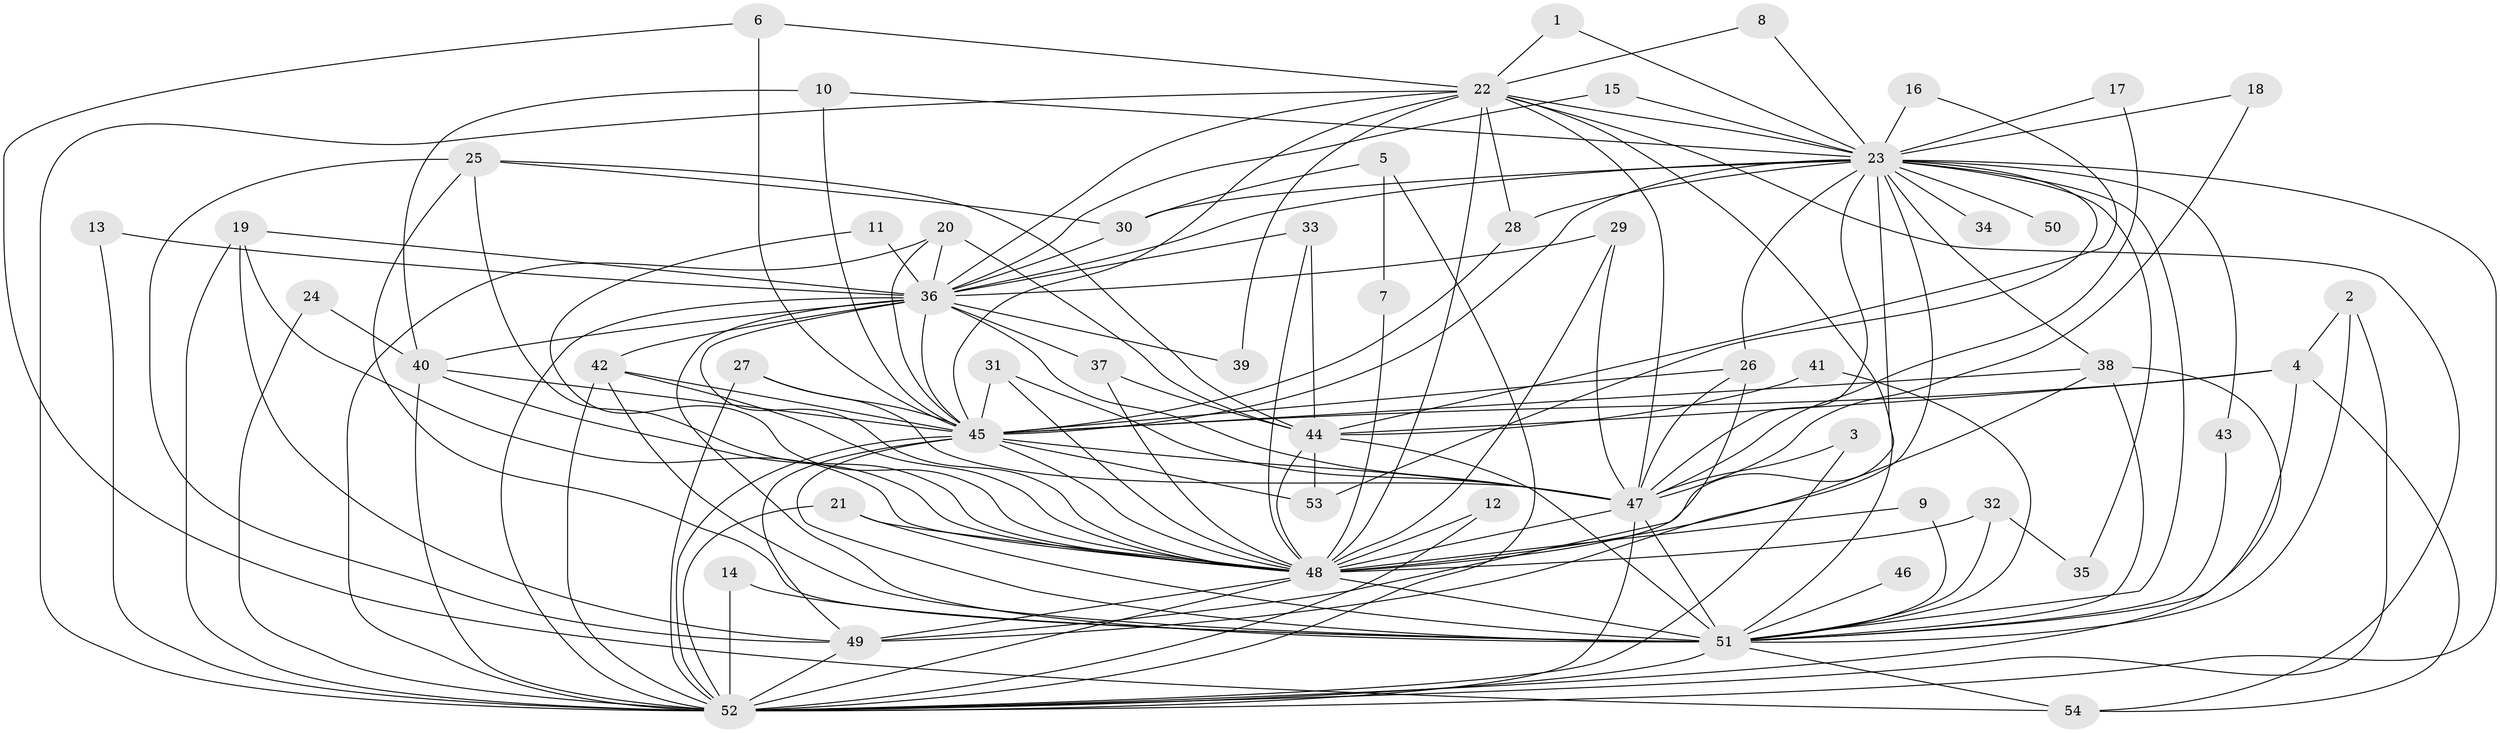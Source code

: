 // original degree distribution, {30: 0.009345794392523364, 29: 0.009345794392523364, 15: 0.009345794392523364, 17: 0.009345794392523364, 23: 0.018691588785046728, 20: 0.009345794392523364, 16: 0.018691588785046728, 18: 0.009345794392523364, 2: 0.5046728971962616, 6: 0.018691588785046728, 3: 0.205607476635514, 5: 0.04672897196261682, 4: 0.12149532710280374, 8: 0.009345794392523364}
// Generated by graph-tools (version 1.1) at 2025/49/03/09/25 03:49:29]
// undirected, 54 vertices, 149 edges
graph export_dot {
graph [start="1"]
  node [color=gray90,style=filled];
  1;
  2;
  3;
  4;
  5;
  6;
  7;
  8;
  9;
  10;
  11;
  12;
  13;
  14;
  15;
  16;
  17;
  18;
  19;
  20;
  21;
  22;
  23;
  24;
  25;
  26;
  27;
  28;
  29;
  30;
  31;
  32;
  33;
  34;
  35;
  36;
  37;
  38;
  39;
  40;
  41;
  42;
  43;
  44;
  45;
  46;
  47;
  48;
  49;
  50;
  51;
  52;
  53;
  54;
  1 -- 22 [weight=1.0];
  1 -- 23 [weight=1.0];
  2 -- 4 [weight=1.0];
  2 -- 51 [weight=1.0];
  2 -- 52 [weight=1.0];
  3 -- 47 [weight=1.0];
  3 -- 52 [weight=1.0];
  4 -- 44 [weight=1.0];
  4 -- 45 [weight=1.0];
  4 -- 51 [weight=1.0];
  4 -- 54 [weight=1.0];
  5 -- 7 [weight=1.0];
  5 -- 30 [weight=1.0];
  5 -- 52 [weight=1.0];
  6 -- 22 [weight=1.0];
  6 -- 45 [weight=1.0];
  6 -- 54 [weight=1.0];
  7 -- 48 [weight=1.0];
  8 -- 22 [weight=1.0];
  8 -- 23 [weight=1.0];
  9 -- 48 [weight=1.0];
  9 -- 51 [weight=1.0];
  10 -- 23 [weight=1.0];
  10 -- 40 [weight=1.0];
  10 -- 45 [weight=1.0];
  11 -- 36 [weight=1.0];
  11 -- 48 [weight=1.0];
  12 -- 48 [weight=1.0];
  12 -- 52 [weight=1.0];
  13 -- 36 [weight=1.0];
  13 -- 52 [weight=1.0];
  14 -- 51 [weight=1.0];
  14 -- 52 [weight=1.0];
  15 -- 23 [weight=1.0];
  15 -- 36 [weight=1.0];
  16 -- 23 [weight=1.0];
  16 -- 44 [weight=1.0];
  17 -- 23 [weight=1.0];
  17 -- 47 [weight=1.0];
  18 -- 23 [weight=1.0];
  18 -- 47 [weight=1.0];
  19 -- 36 [weight=1.0];
  19 -- 48 [weight=1.0];
  19 -- 49 [weight=1.0];
  19 -- 52 [weight=1.0];
  20 -- 36 [weight=1.0];
  20 -- 44 [weight=1.0];
  20 -- 45 [weight=1.0];
  20 -- 52 [weight=1.0];
  21 -- 48 [weight=1.0];
  21 -- 51 [weight=1.0];
  21 -- 52 [weight=2.0];
  22 -- 23 [weight=1.0];
  22 -- 28 [weight=1.0];
  22 -- 36 [weight=1.0];
  22 -- 39 [weight=1.0];
  22 -- 45 [weight=1.0];
  22 -- 47 [weight=1.0];
  22 -- 48 [weight=1.0];
  22 -- 51 [weight=2.0];
  22 -- 52 [weight=3.0];
  22 -- 54 [weight=1.0];
  23 -- 26 [weight=1.0];
  23 -- 28 [weight=1.0];
  23 -- 30 [weight=1.0];
  23 -- 34 [weight=1.0];
  23 -- 35 [weight=1.0];
  23 -- 36 [weight=2.0];
  23 -- 38 [weight=1.0];
  23 -- 43 [weight=1.0];
  23 -- 45 [weight=2.0];
  23 -- 47 [weight=1.0];
  23 -- 48 [weight=2.0];
  23 -- 49 [weight=1.0];
  23 -- 50 [weight=2.0];
  23 -- 51 [weight=2.0];
  23 -- 52 [weight=2.0];
  23 -- 53 [weight=1.0];
  24 -- 40 [weight=1.0];
  24 -- 52 [weight=1.0];
  25 -- 30 [weight=1.0];
  25 -- 44 [weight=1.0];
  25 -- 48 [weight=1.0];
  25 -- 49 [weight=1.0];
  25 -- 51 [weight=1.0];
  26 -- 45 [weight=1.0];
  26 -- 47 [weight=1.0];
  26 -- 49 [weight=1.0];
  27 -- 45 [weight=1.0];
  27 -- 47 [weight=1.0];
  27 -- 52 [weight=1.0];
  28 -- 45 [weight=1.0];
  29 -- 36 [weight=1.0];
  29 -- 47 [weight=1.0];
  29 -- 48 [weight=1.0];
  30 -- 36 [weight=1.0];
  31 -- 45 [weight=1.0];
  31 -- 47 [weight=1.0];
  31 -- 48 [weight=1.0];
  32 -- 35 [weight=1.0];
  32 -- 48 [weight=2.0];
  32 -- 51 [weight=1.0];
  33 -- 36 [weight=1.0];
  33 -- 44 [weight=1.0];
  33 -- 48 [weight=1.0];
  36 -- 37 [weight=1.0];
  36 -- 39 [weight=2.0];
  36 -- 40 [weight=1.0];
  36 -- 42 [weight=1.0];
  36 -- 45 [weight=2.0];
  36 -- 47 [weight=1.0];
  36 -- 48 [weight=1.0];
  36 -- 51 [weight=2.0];
  36 -- 52 [weight=2.0];
  37 -- 44 [weight=1.0];
  37 -- 48 [weight=2.0];
  38 -- 45 [weight=1.0];
  38 -- 48 [weight=1.0];
  38 -- 51 [weight=1.0];
  38 -- 52 [weight=1.0];
  40 -- 45 [weight=1.0];
  40 -- 48 [weight=1.0];
  40 -- 52 [weight=1.0];
  41 -- 44 [weight=1.0];
  41 -- 51 [weight=1.0];
  42 -- 45 [weight=1.0];
  42 -- 48 [weight=1.0];
  42 -- 51 [weight=1.0];
  42 -- 52 [weight=1.0];
  43 -- 51 [weight=1.0];
  44 -- 48 [weight=1.0];
  44 -- 51 [weight=1.0];
  44 -- 53 [weight=1.0];
  45 -- 47 [weight=1.0];
  45 -- 48 [weight=1.0];
  45 -- 49 [weight=1.0];
  45 -- 51 [weight=2.0];
  45 -- 52 [weight=2.0];
  45 -- 53 [weight=1.0];
  46 -- 51 [weight=1.0];
  47 -- 48 [weight=2.0];
  47 -- 51 [weight=3.0];
  47 -- 52 [weight=2.0];
  48 -- 49 [weight=1.0];
  48 -- 51 [weight=4.0];
  48 -- 52 [weight=2.0];
  49 -- 52 [weight=1.0];
  51 -- 52 [weight=4.0];
  51 -- 54 [weight=1.0];
}
